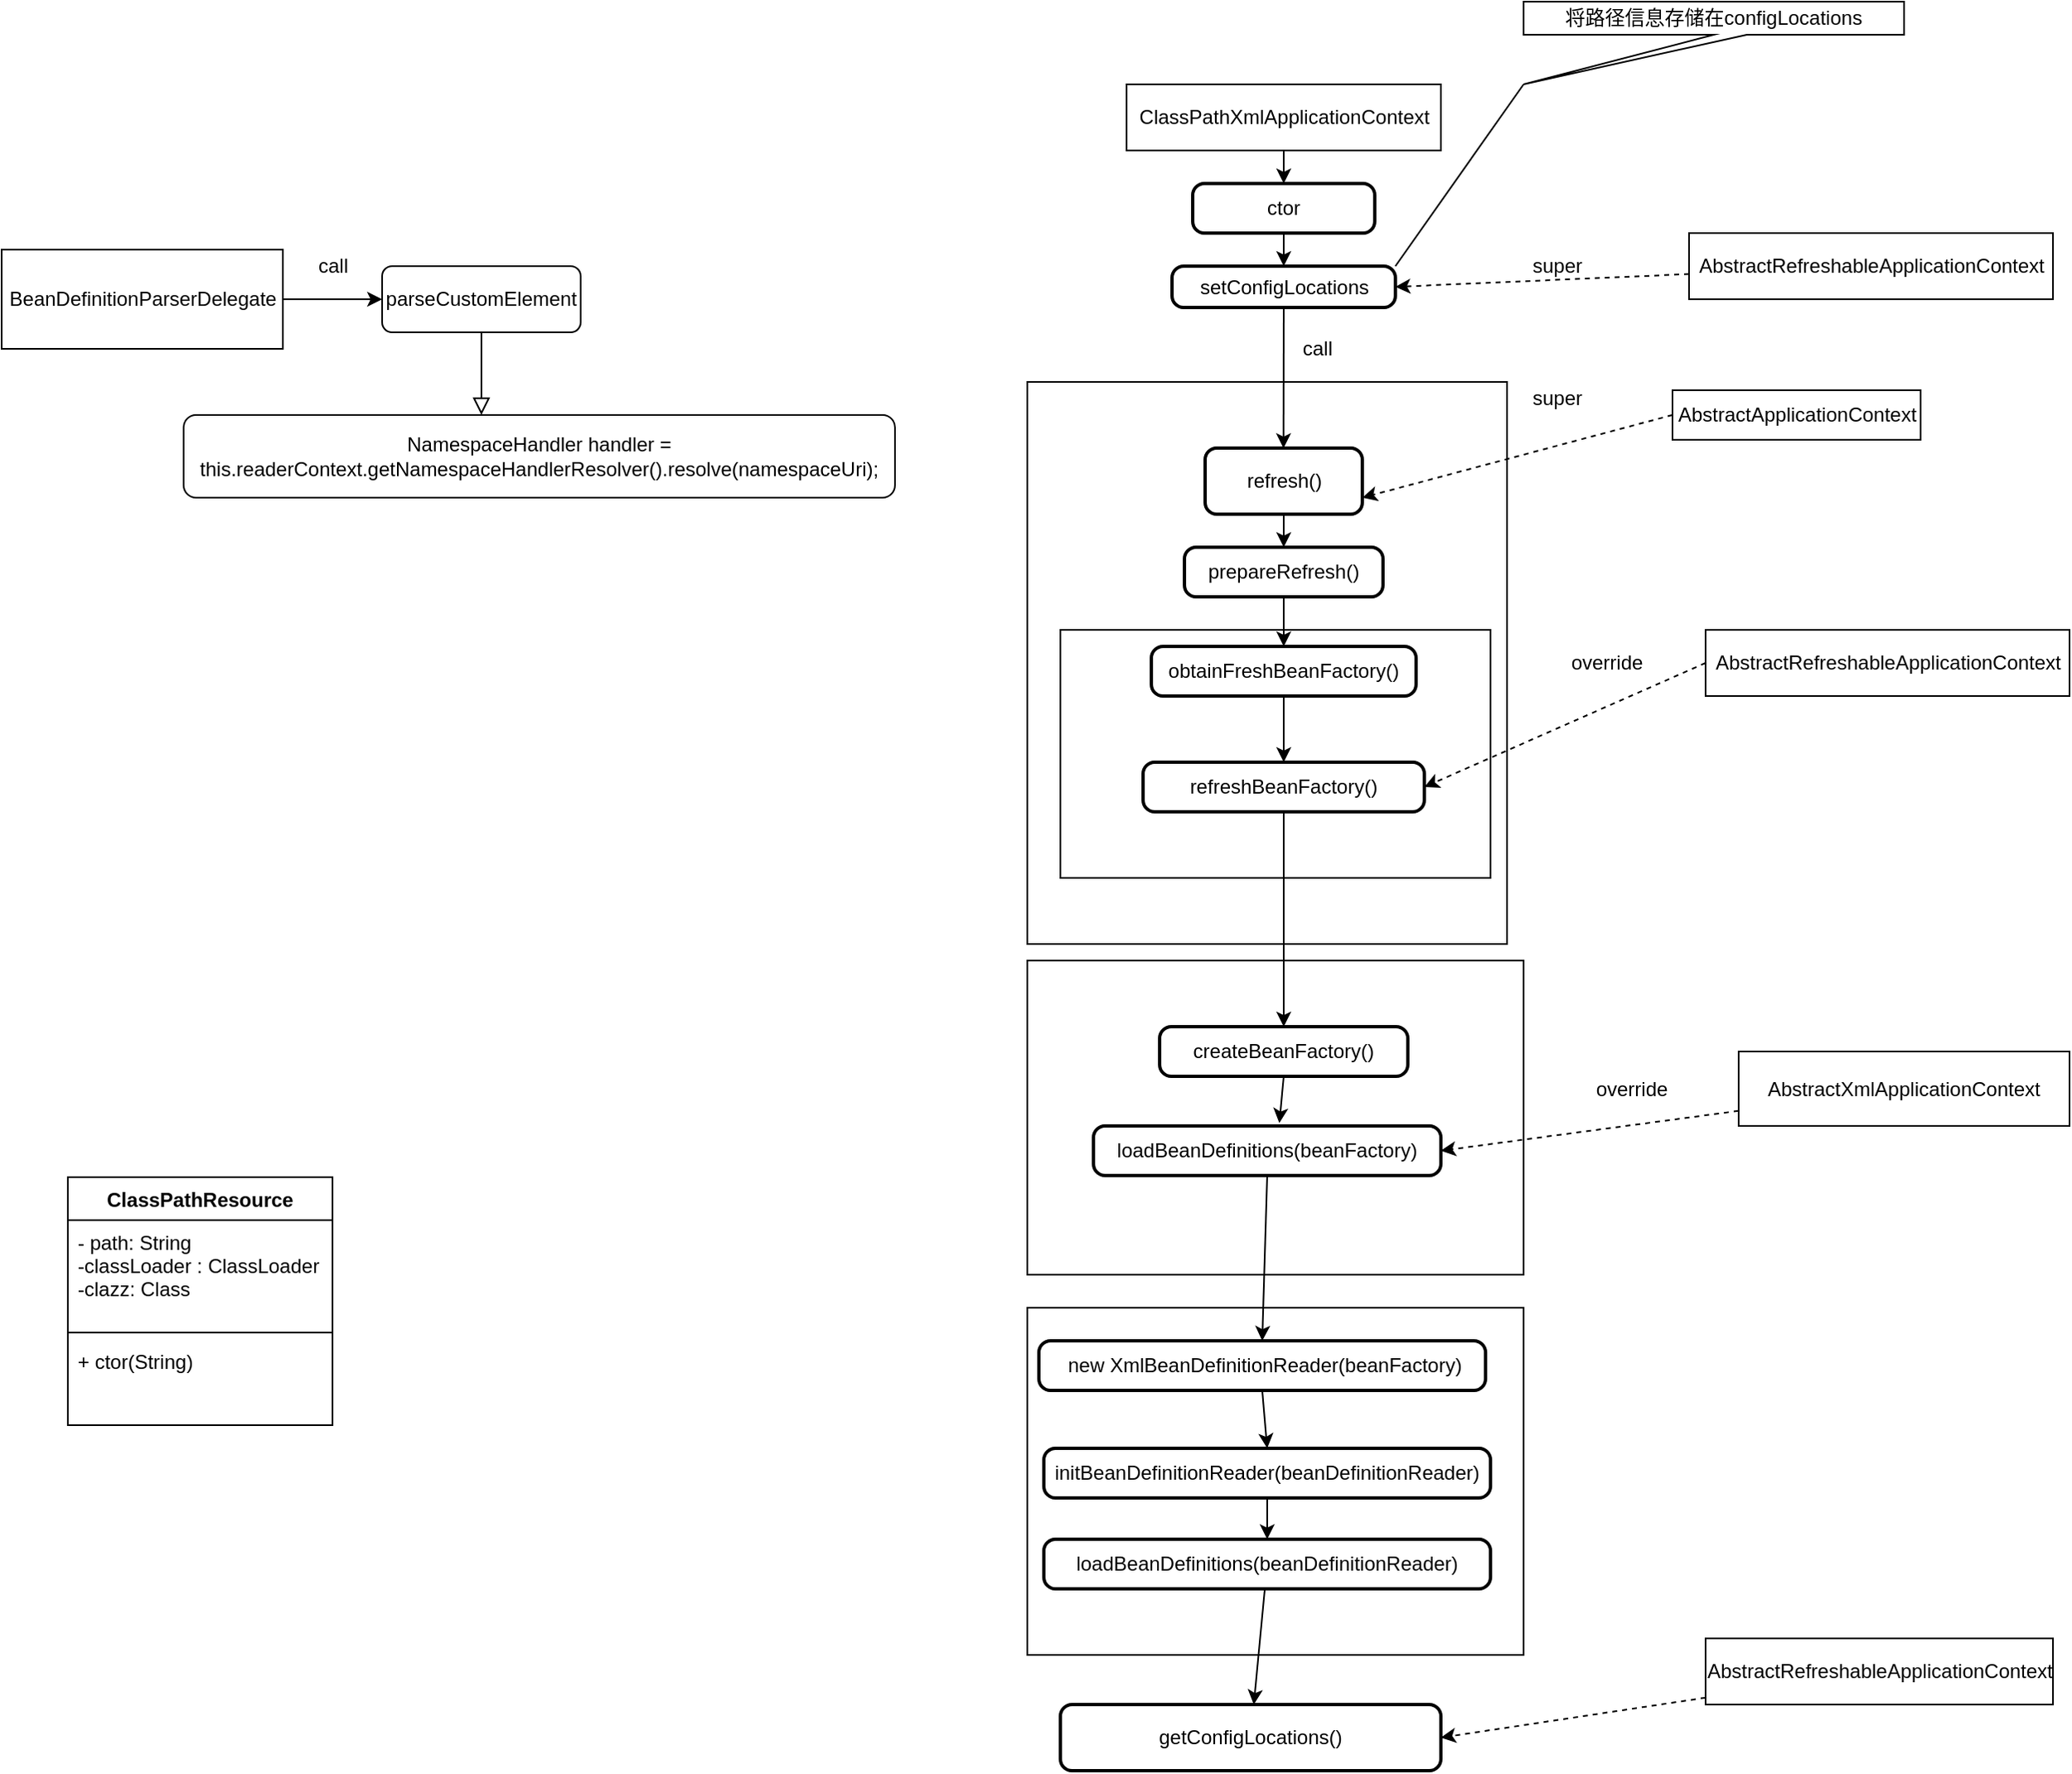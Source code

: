 <mxfile version="13.9.2" type="github">
  <diagram id="C5RBs43oDa-KdzZeNtuy" name="Page-1">
    <mxGraphModel dx="1679" dy="1573" grid="1" gridSize="10" guides="1" tooltips="1" connect="1" arrows="1" fold="1" page="1" pageScale="1" pageWidth="827" pageHeight="1169" math="0" shadow="0">
      <root>
        <mxCell id="WIyWlLk6GJQsqaUBKTNV-0" />
        <mxCell id="WIyWlLk6GJQsqaUBKTNV-1" parent="WIyWlLk6GJQsqaUBKTNV-0" />
        <mxCell id="WIyWlLk6GJQsqaUBKTNV-2" value="" style="rounded=0;html=1;jettySize=auto;orthogonalLoop=1;fontSize=11;endArrow=block;endFill=0;endSize=8;strokeWidth=1;shadow=0;labelBackgroundColor=none;edgeStyle=orthogonalEdgeStyle;" parent="WIyWlLk6GJQsqaUBKTNV-1" source="WIyWlLk6GJQsqaUBKTNV-3" edge="1">
          <mxGeometry relative="1" as="geometry">
            <mxPoint x="220" y="170" as="targetPoint" />
          </mxGeometry>
        </mxCell>
        <mxCell id="WIyWlLk6GJQsqaUBKTNV-3" value="parseCustomElement" style="rounded=1;whiteSpace=wrap;html=1;fontSize=12;glass=0;strokeWidth=1;shadow=0;" parent="WIyWlLk6GJQsqaUBKTNV-1" vertex="1">
          <mxGeometry x="160" y="80" width="120" height="40" as="geometry" />
        </mxCell>
        <mxCell id="WIyWlLk6GJQsqaUBKTNV-11" value="NamespaceHandler handler = this.readerContext.getNamespaceHandlerResolver().resolve(namespaceUri);" style="rounded=1;whiteSpace=wrap;html=1;fontSize=12;glass=0;strokeWidth=1;shadow=0;" parent="WIyWlLk6GJQsqaUBKTNV-1" vertex="1">
          <mxGeometry x="40" y="170" width="430" height="50" as="geometry" />
        </mxCell>
        <mxCell id="rMQCLUZE4Jsm2vmZJEsD-1" style="edgeStyle=orthogonalEdgeStyle;rounded=0;orthogonalLoop=1;jettySize=auto;html=1;exitX=1;exitY=0.5;exitDx=0;exitDy=0;entryX=0;entryY=0.5;entryDx=0;entryDy=0;" edge="1" parent="WIyWlLk6GJQsqaUBKTNV-1" source="rMQCLUZE4Jsm2vmZJEsD-0" target="WIyWlLk6GJQsqaUBKTNV-3">
          <mxGeometry relative="1" as="geometry" />
        </mxCell>
        <mxCell id="rMQCLUZE4Jsm2vmZJEsD-0" value="BeanDefinitionParserDelegate" style="html=1;" vertex="1" parent="WIyWlLk6GJQsqaUBKTNV-1">
          <mxGeometry x="-70" y="70" width="170" height="60" as="geometry" />
        </mxCell>
        <mxCell id="rMQCLUZE4Jsm2vmZJEsD-2" value="call" style="text;html=1;resizable=0;autosize=1;align=center;verticalAlign=middle;points=[];fillColor=none;strokeColor=none;rounded=0;" vertex="1" parent="WIyWlLk6GJQsqaUBKTNV-1">
          <mxGeometry x="115" y="70" width="30" height="20" as="geometry" />
        </mxCell>
        <mxCell id="rMQCLUZE4Jsm2vmZJEsD-18" style="edgeStyle=orthogonalEdgeStyle;rounded=0;orthogonalLoop=1;jettySize=auto;html=1;exitX=0.5;exitY=1;exitDx=0;exitDy=0;entryX=0.5;entryY=0;entryDx=0;entryDy=0;" edge="1" parent="WIyWlLk6GJQsqaUBKTNV-1" source="rMQCLUZE4Jsm2vmZJEsD-4" target="rMQCLUZE4Jsm2vmZJEsD-17">
          <mxGeometry relative="1" as="geometry" />
        </mxCell>
        <mxCell id="rMQCLUZE4Jsm2vmZJEsD-4" value="ClassPathXmlApplicationContext" style="html=1;" vertex="1" parent="WIyWlLk6GJQsqaUBKTNV-1">
          <mxGeometry x="610" y="-30" width="190" height="40" as="geometry" />
        </mxCell>
        <mxCell id="rMQCLUZE4Jsm2vmZJEsD-14" style="edgeStyle=orthogonalEdgeStyle;rounded=0;orthogonalLoop=1;jettySize=auto;html=1;exitX=0.5;exitY=1;exitDx=0;exitDy=0;entryX=0.5;entryY=0;entryDx=0;entryDy=0;" edge="1" parent="WIyWlLk6GJQsqaUBKTNV-1" source="rMQCLUZE4Jsm2vmZJEsD-5" target="rMQCLUZE4Jsm2vmZJEsD-9">
          <mxGeometry relative="1" as="geometry" />
        </mxCell>
        <mxCell id="rMQCLUZE4Jsm2vmZJEsD-5" value="refresh()" style="rounded=1;whiteSpace=wrap;html=1;absoluteArcSize=1;arcSize=14;strokeWidth=2;" vertex="1" parent="WIyWlLk6GJQsqaUBKTNV-1">
          <mxGeometry x="657.5" y="190" width="95" height="40" as="geometry" />
        </mxCell>
        <mxCell id="rMQCLUZE4Jsm2vmZJEsD-7" value="call" style="text;html=1;resizable=0;autosize=1;align=center;verticalAlign=middle;points=[];fillColor=none;strokeColor=none;rounded=0;" vertex="1" parent="WIyWlLk6GJQsqaUBKTNV-1">
          <mxGeometry x="710" y="120" width="30" height="20" as="geometry" />
        </mxCell>
        <mxCell id="rMQCLUZE4Jsm2vmZJEsD-8" value="" style="rounded=0;whiteSpace=wrap;html=1;fillColor=none;" vertex="1" parent="WIyWlLk6GJQsqaUBKTNV-1">
          <mxGeometry x="550" y="150" width="290" height="340" as="geometry" />
        </mxCell>
        <mxCell id="rMQCLUZE4Jsm2vmZJEsD-16" style="edgeStyle=orthogonalEdgeStyle;rounded=0;orthogonalLoop=1;jettySize=auto;html=1;exitX=0.5;exitY=1;exitDx=0;exitDy=0;entryX=0.5;entryY=0;entryDx=0;entryDy=0;" edge="1" parent="WIyWlLk6GJQsqaUBKTNV-1" source="rMQCLUZE4Jsm2vmZJEsD-9" target="rMQCLUZE4Jsm2vmZJEsD-15">
          <mxGeometry relative="1" as="geometry" />
        </mxCell>
        <mxCell id="rMQCLUZE4Jsm2vmZJEsD-9" value="prepareRefresh()" style="rounded=1;whiteSpace=wrap;html=1;absoluteArcSize=1;arcSize=14;strokeWidth=2;" vertex="1" parent="WIyWlLk6GJQsqaUBKTNV-1">
          <mxGeometry x="645" y="250" width="120" height="30" as="geometry" />
        </mxCell>
        <mxCell id="rMQCLUZE4Jsm2vmZJEsD-24" style="edgeStyle=none;rounded=0;orthogonalLoop=1;jettySize=auto;html=1;exitX=0.5;exitY=1;exitDx=0;exitDy=0;entryX=0.5;entryY=0;entryDx=0;entryDy=0;" edge="1" parent="WIyWlLk6GJQsqaUBKTNV-1" source="rMQCLUZE4Jsm2vmZJEsD-15" target="rMQCLUZE4Jsm2vmZJEsD-23">
          <mxGeometry relative="1" as="geometry" />
        </mxCell>
        <mxCell id="rMQCLUZE4Jsm2vmZJEsD-15" value="obtainFreshBeanFactory()" style="rounded=1;whiteSpace=wrap;html=1;absoluteArcSize=1;arcSize=14;strokeWidth=2;fillColor=none;" vertex="1" parent="WIyWlLk6GJQsqaUBKTNV-1">
          <mxGeometry x="625" y="310" width="160" height="30" as="geometry" />
        </mxCell>
        <mxCell id="rMQCLUZE4Jsm2vmZJEsD-53" style="edgeStyle=none;rounded=0;orthogonalLoop=1;jettySize=auto;html=1;exitX=0.5;exitY=1;exitDx=0;exitDy=0;entryX=0.5;entryY=0;entryDx=0;entryDy=0;" edge="1" parent="WIyWlLk6GJQsqaUBKTNV-1" source="rMQCLUZE4Jsm2vmZJEsD-17" target="rMQCLUZE4Jsm2vmZJEsD-52">
          <mxGeometry relative="1" as="geometry" />
        </mxCell>
        <mxCell id="rMQCLUZE4Jsm2vmZJEsD-17" value="ctor" style="rounded=1;whiteSpace=wrap;html=1;absoluteArcSize=1;arcSize=14;strokeWidth=2;fillColor=none;" vertex="1" parent="WIyWlLk6GJQsqaUBKTNV-1">
          <mxGeometry x="650" y="30" width="110" height="30" as="geometry" />
        </mxCell>
        <mxCell id="rMQCLUZE4Jsm2vmZJEsD-21" style="rounded=0;orthogonalLoop=1;jettySize=auto;html=1;exitX=0;exitY=0.5;exitDx=0;exitDy=0;entryX=1;entryY=0.75;entryDx=0;entryDy=0;dashed=1;" edge="1" parent="WIyWlLk6GJQsqaUBKTNV-1" source="rMQCLUZE4Jsm2vmZJEsD-20" target="rMQCLUZE4Jsm2vmZJEsD-5">
          <mxGeometry relative="1" as="geometry" />
        </mxCell>
        <mxCell id="rMQCLUZE4Jsm2vmZJEsD-20" value="AbstractApplicationContext" style="html=1;fillColor=none;" vertex="1" parent="WIyWlLk6GJQsqaUBKTNV-1">
          <mxGeometry x="940" y="155" width="150" height="30" as="geometry" />
        </mxCell>
        <mxCell id="rMQCLUZE4Jsm2vmZJEsD-22" value="" style="rounded=0;whiteSpace=wrap;html=1;fillColor=none;" vertex="1" parent="WIyWlLk6GJQsqaUBKTNV-1">
          <mxGeometry x="570" y="300" width="260" height="150" as="geometry" />
        </mxCell>
        <mxCell id="rMQCLUZE4Jsm2vmZJEsD-31" style="edgeStyle=none;rounded=0;orthogonalLoop=1;jettySize=auto;html=1;" edge="1" parent="WIyWlLk6GJQsqaUBKTNV-1" source="rMQCLUZE4Jsm2vmZJEsD-23" target="rMQCLUZE4Jsm2vmZJEsD-30">
          <mxGeometry relative="1" as="geometry" />
        </mxCell>
        <mxCell id="rMQCLUZE4Jsm2vmZJEsD-23" value="refreshBeanFactory()" style="rounded=1;whiteSpace=wrap;html=1;absoluteArcSize=1;arcSize=14;strokeWidth=2;fillColor=none;" vertex="1" parent="WIyWlLk6GJQsqaUBKTNV-1">
          <mxGeometry x="620" y="380" width="170" height="30" as="geometry" />
        </mxCell>
        <mxCell id="rMQCLUZE4Jsm2vmZJEsD-25" value="super" style="text;html=1;resizable=0;autosize=1;align=center;verticalAlign=middle;points=[];fillColor=none;strokeColor=none;rounded=0;" vertex="1" parent="WIyWlLk6GJQsqaUBKTNV-1">
          <mxGeometry x="845" y="150" width="50" height="20" as="geometry" />
        </mxCell>
        <mxCell id="rMQCLUZE4Jsm2vmZJEsD-27" style="edgeStyle=none;rounded=0;orthogonalLoop=1;jettySize=auto;html=1;exitX=0;exitY=0.5;exitDx=0;exitDy=0;entryX=1;entryY=0.5;entryDx=0;entryDy=0;dashed=1;" edge="1" parent="WIyWlLk6GJQsqaUBKTNV-1" source="rMQCLUZE4Jsm2vmZJEsD-26" target="rMQCLUZE4Jsm2vmZJEsD-23">
          <mxGeometry relative="1" as="geometry" />
        </mxCell>
        <mxCell id="rMQCLUZE4Jsm2vmZJEsD-26" value="AbstractRefreshableApplicationContext" style="html=1;fillColor=none;" vertex="1" parent="WIyWlLk6GJQsqaUBKTNV-1">
          <mxGeometry x="960" y="300" width="220" height="40" as="geometry" />
        </mxCell>
        <mxCell id="rMQCLUZE4Jsm2vmZJEsD-28" value="override" style="text;html=1;resizable=0;autosize=1;align=center;verticalAlign=middle;points=[];fillColor=none;strokeColor=none;rounded=0;" vertex="1" parent="WIyWlLk6GJQsqaUBKTNV-1">
          <mxGeometry x="870" y="310" width="60" height="20" as="geometry" />
        </mxCell>
        <mxCell id="rMQCLUZE4Jsm2vmZJEsD-29" value="" style="rounded=0;whiteSpace=wrap;html=1;fillColor=none;" vertex="1" parent="WIyWlLk6GJQsqaUBKTNV-1">
          <mxGeometry x="550" y="500" width="300" height="190" as="geometry" />
        </mxCell>
        <mxCell id="rMQCLUZE4Jsm2vmZJEsD-33" style="edgeStyle=none;rounded=0;orthogonalLoop=1;jettySize=auto;html=1;exitX=0.5;exitY=1;exitDx=0;exitDy=0;entryX=0.535;entryY=-0.057;entryDx=0;entryDy=0;entryPerimeter=0;" edge="1" parent="WIyWlLk6GJQsqaUBKTNV-1" source="rMQCLUZE4Jsm2vmZJEsD-30" target="rMQCLUZE4Jsm2vmZJEsD-32">
          <mxGeometry relative="1" as="geometry" />
        </mxCell>
        <mxCell id="rMQCLUZE4Jsm2vmZJEsD-30" value="createBeanFactory()" style="rounded=1;whiteSpace=wrap;html=1;absoluteArcSize=1;arcSize=14;strokeWidth=2;fillColor=none;" vertex="1" parent="WIyWlLk6GJQsqaUBKTNV-1">
          <mxGeometry x="630" y="540" width="150" height="30" as="geometry" />
        </mxCell>
        <mxCell id="rMQCLUZE4Jsm2vmZJEsD-43" style="edgeStyle=none;rounded=0;orthogonalLoop=1;jettySize=auto;html=1;exitX=0.5;exitY=1;exitDx=0;exitDy=0;entryX=0.5;entryY=0;entryDx=0;entryDy=0;" edge="1" parent="WIyWlLk6GJQsqaUBKTNV-1" source="rMQCLUZE4Jsm2vmZJEsD-32" target="rMQCLUZE4Jsm2vmZJEsD-41">
          <mxGeometry relative="1" as="geometry" />
        </mxCell>
        <mxCell id="rMQCLUZE4Jsm2vmZJEsD-32" value="loadBeanDefinitions(beanFactory)" style="rounded=1;whiteSpace=wrap;html=1;absoluteArcSize=1;arcSize=14;strokeWidth=2;fillColor=none;" vertex="1" parent="WIyWlLk6GJQsqaUBKTNV-1">
          <mxGeometry x="590" y="600" width="210" height="30" as="geometry" />
        </mxCell>
        <mxCell id="rMQCLUZE4Jsm2vmZJEsD-35" style="edgeStyle=none;rounded=0;orthogonalLoop=1;jettySize=auto;html=1;entryX=1;entryY=0.5;entryDx=0;entryDy=0;dashed=1;" edge="1" parent="WIyWlLk6GJQsqaUBKTNV-1" source="rMQCLUZE4Jsm2vmZJEsD-34" target="rMQCLUZE4Jsm2vmZJEsD-32">
          <mxGeometry relative="1" as="geometry" />
        </mxCell>
        <mxCell id="rMQCLUZE4Jsm2vmZJEsD-34" value="AbstractXmlApplicationContext" style="rounded=0;whiteSpace=wrap;html=1;fillColor=none;" vertex="1" parent="WIyWlLk6GJQsqaUBKTNV-1">
          <mxGeometry x="980" y="555" width="200" height="45" as="geometry" />
        </mxCell>
        <mxCell id="rMQCLUZE4Jsm2vmZJEsD-36" value="override" style="text;html=1;resizable=0;autosize=1;align=center;verticalAlign=middle;points=[];fillColor=none;strokeColor=none;rounded=0;" vertex="1" parent="WIyWlLk6GJQsqaUBKTNV-1">
          <mxGeometry x="885" y="567.5" width="60" height="20" as="geometry" />
        </mxCell>
        <mxCell id="rMQCLUZE4Jsm2vmZJEsD-37" value="ClassPathResource" style="swimlane;fontStyle=1;align=center;verticalAlign=top;childLayout=stackLayout;horizontal=1;startSize=26;horizontalStack=0;resizeParent=1;resizeParentMax=0;resizeLast=0;collapsible=1;marginBottom=0;fillColor=none;" vertex="1" parent="WIyWlLk6GJQsqaUBKTNV-1">
          <mxGeometry x="-30" y="631" width="160" height="150" as="geometry" />
        </mxCell>
        <mxCell id="rMQCLUZE4Jsm2vmZJEsD-38" value="- path: String&#xa;-classLoader : ClassLoader&#xa;-clazz: Class" style="text;strokeColor=none;fillColor=none;align=left;verticalAlign=top;spacingLeft=4;spacingRight=4;overflow=hidden;rotatable=0;points=[[0,0.5],[1,0.5]];portConstraint=eastwest;" vertex="1" parent="rMQCLUZE4Jsm2vmZJEsD-37">
          <mxGeometry y="26" width="160" height="64" as="geometry" />
        </mxCell>
        <mxCell id="rMQCLUZE4Jsm2vmZJEsD-39" value="" style="line;strokeWidth=1;fillColor=none;align=left;verticalAlign=middle;spacingTop=-1;spacingLeft=3;spacingRight=3;rotatable=0;labelPosition=right;points=[];portConstraint=eastwest;" vertex="1" parent="rMQCLUZE4Jsm2vmZJEsD-37">
          <mxGeometry y="90" width="160" height="8" as="geometry" />
        </mxCell>
        <mxCell id="rMQCLUZE4Jsm2vmZJEsD-40" value="+ ctor(String)" style="text;strokeColor=none;fillColor=none;align=left;verticalAlign=top;spacingLeft=4;spacingRight=4;overflow=hidden;rotatable=0;points=[[0,0.5],[1,0.5]];portConstraint=eastwest;" vertex="1" parent="rMQCLUZE4Jsm2vmZJEsD-37">
          <mxGeometry y="98" width="160" height="52" as="geometry" />
        </mxCell>
        <mxCell id="rMQCLUZE4Jsm2vmZJEsD-45" style="edgeStyle=none;rounded=0;orthogonalLoop=1;jettySize=auto;html=1;exitX=0.5;exitY=1;exitDx=0;exitDy=0;entryX=0.5;entryY=0;entryDx=0;entryDy=0;" edge="1" parent="WIyWlLk6GJQsqaUBKTNV-1" source="rMQCLUZE4Jsm2vmZJEsD-41" target="rMQCLUZE4Jsm2vmZJEsD-44">
          <mxGeometry relative="1" as="geometry" />
        </mxCell>
        <mxCell id="rMQCLUZE4Jsm2vmZJEsD-41" value="&amp;nbsp;new XmlBeanDefinitionReader(beanFactory)" style="rounded=1;whiteSpace=wrap;html=1;absoluteArcSize=1;arcSize=14;strokeWidth=2;fillColor=none;" vertex="1" parent="WIyWlLk6GJQsqaUBKTNV-1">
          <mxGeometry x="557" y="730" width="270" height="30" as="geometry" />
        </mxCell>
        <mxCell id="rMQCLUZE4Jsm2vmZJEsD-42" value="" style="rounded=0;whiteSpace=wrap;html=1;fillColor=none;" vertex="1" parent="WIyWlLk6GJQsqaUBKTNV-1">
          <mxGeometry x="550" y="710" width="300" height="210" as="geometry" />
        </mxCell>
        <mxCell id="rMQCLUZE4Jsm2vmZJEsD-47" style="edgeStyle=none;rounded=0;orthogonalLoop=1;jettySize=auto;html=1;exitX=0.5;exitY=1;exitDx=0;exitDy=0;entryX=0.5;entryY=0;entryDx=0;entryDy=0;" edge="1" parent="WIyWlLk6GJQsqaUBKTNV-1" source="rMQCLUZE4Jsm2vmZJEsD-44" target="rMQCLUZE4Jsm2vmZJEsD-46">
          <mxGeometry relative="1" as="geometry" />
        </mxCell>
        <mxCell id="rMQCLUZE4Jsm2vmZJEsD-44" value="initBeanDefinitionReader(beanDefinitionReader)" style="rounded=1;whiteSpace=wrap;html=1;absoluteArcSize=1;arcSize=14;strokeWidth=2;fillColor=none;" vertex="1" parent="WIyWlLk6GJQsqaUBKTNV-1">
          <mxGeometry x="560" y="795" width="270" height="30" as="geometry" />
        </mxCell>
        <mxCell id="rMQCLUZE4Jsm2vmZJEsD-49" style="edgeStyle=none;rounded=0;orthogonalLoop=1;jettySize=auto;html=1;" edge="1" parent="WIyWlLk6GJQsqaUBKTNV-1" source="rMQCLUZE4Jsm2vmZJEsD-46" target="rMQCLUZE4Jsm2vmZJEsD-48">
          <mxGeometry relative="1" as="geometry" />
        </mxCell>
        <mxCell id="rMQCLUZE4Jsm2vmZJEsD-46" value="loadBeanDefinitions(beanDefinitionReader)" style="rounded=1;whiteSpace=wrap;html=1;absoluteArcSize=1;arcSize=14;strokeWidth=2;fillColor=none;" vertex="1" parent="WIyWlLk6GJQsqaUBKTNV-1">
          <mxGeometry x="560" y="850" width="270" height="30" as="geometry" />
        </mxCell>
        <mxCell id="rMQCLUZE4Jsm2vmZJEsD-48" value="getConfigLocations()" style="rounded=1;whiteSpace=wrap;html=1;absoluteArcSize=1;arcSize=14;strokeWidth=2;fillColor=none;" vertex="1" parent="WIyWlLk6GJQsqaUBKTNV-1">
          <mxGeometry x="570" y="950" width="230" height="40" as="geometry" />
        </mxCell>
        <mxCell id="rMQCLUZE4Jsm2vmZJEsD-51" style="edgeStyle=none;rounded=0;orthogonalLoop=1;jettySize=auto;html=1;entryX=1;entryY=0.5;entryDx=0;entryDy=0;dashed=1;" edge="1" parent="WIyWlLk6GJQsqaUBKTNV-1" source="rMQCLUZE4Jsm2vmZJEsD-50" target="rMQCLUZE4Jsm2vmZJEsD-48">
          <mxGeometry relative="1" as="geometry" />
        </mxCell>
        <mxCell id="rMQCLUZE4Jsm2vmZJEsD-50" value="AbstractRefreshableApplicationContext" style="html=1;fillColor=none;" vertex="1" parent="WIyWlLk6GJQsqaUBKTNV-1">
          <mxGeometry x="960" y="910" width="210" height="40" as="geometry" />
        </mxCell>
        <mxCell id="rMQCLUZE4Jsm2vmZJEsD-54" style="edgeStyle=none;rounded=0;orthogonalLoop=1;jettySize=auto;html=1;exitX=0.5;exitY=1;exitDx=0;exitDy=0;entryX=0.534;entryY=0.118;entryDx=0;entryDy=0;entryPerimeter=0;" edge="1" parent="WIyWlLk6GJQsqaUBKTNV-1" source="rMQCLUZE4Jsm2vmZJEsD-52" target="rMQCLUZE4Jsm2vmZJEsD-8">
          <mxGeometry relative="1" as="geometry" />
        </mxCell>
        <mxCell id="rMQCLUZE4Jsm2vmZJEsD-52" value="setConfigLocations" style="rounded=1;whiteSpace=wrap;html=1;absoluteArcSize=1;arcSize=14;strokeWidth=2;fillColor=none;" vertex="1" parent="WIyWlLk6GJQsqaUBKTNV-1">
          <mxGeometry x="637.5" y="80" width="135" height="25" as="geometry" />
        </mxCell>
        <mxCell id="rMQCLUZE4Jsm2vmZJEsD-56" style="edgeStyle=none;rounded=0;orthogonalLoop=1;jettySize=auto;html=1;entryX=1;entryY=0.5;entryDx=0;entryDy=0;dashed=1;" edge="1" parent="WIyWlLk6GJQsqaUBKTNV-1" source="rMQCLUZE4Jsm2vmZJEsD-55" target="rMQCLUZE4Jsm2vmZJEsD-52">
          <mxGeometry relative="1" as="geometry" />
        </mxCell>
        <mxCell id="rMQCLUZE4Jsm2vmZJEsD-55" value="AbstractRefreshableApplicationContext" style="html=1;fillColor=none;" vertex="1" parent="WIyWlLk6GJQsqaUBKTNV-1">
          <mxGeometry x="950" y="60" width="220" height="40" as="geometry" />
        </mxCell>
        <mxCell id="rMQCLUZE4Jsm2vmZJEsD-57" value="super" style="text;html=1;resizable=0;autosize=1;align=center;verticalAlign=middle;points=[];fillColor=none;strokeColor=none;rounded=0;" vertex="1" parent="WIyWlLk6GJQsqaUBKTNV-1">
          <mxGeometry x="845" y="70" width="50" height="20" as="geometry" />
        </mxCell>
        <mxCell id="rMQCLUZE4Jsm2vmZJEsD-60" style="edgeStyle=none;rounded=0;orthogonalLoop=1;jettySize=auto;html=1;exitX=0;exitY=0;exitDx=0;exitDy=50;exitPerimeter=0;dashed=1;strokeColor=none;" edge="1" parent="WIyWlLk6GJQsqaUBKTNV-1" source="rMQCLUZE4Jsm2vmZJEsD-59">
          <mxGeometry relative="1" as="geometry">
            <mxPoint x="780" y="90" as="targetPoint" />
          </mxGeometry>
        </mxCell>
        <mxCell id="rMQCLUZE4Jsm2vmZJEsD-61" style="edgeStyle=none;orthogonalLoop=1;jettySize=auto;html=1;entryX=1;entryY=0;entryDx=0;entryDy=0;exitX=0;exitY=0;exitDx=0;exitDy=50;exitPerimeter=0;curved=1;endArrow=none;endFill=0;" edge="1" parent="WIyWlLk6GJQsqaUBKTNV-1" source="rMQCLUZE4Jsm2vmZJEsD-59" target="rMQCLUZE4Jsm2vmZJEsD-52">
          <mxGeometry relative="1" as="geometry" />
        </mxCell>
        <mxCell id="rMQCLUZE4Jsm2vmZJEsD-59" value="将路径信息存储在configLocations" style="shape=callout;whiteSpace=wrap;html=1;perimeter=calloutPerimeter;fillColor=none;position2=0;" vertex="1" parent="WIyWlLk6GJQsqaUBKTNV-1">
          <mxGeometry x="850" y="-80" width="230" height="50" as="geometry" />
        </mxCell>
      </root>
    </mxGraphModel>
  </diagram>
</mxfile>
